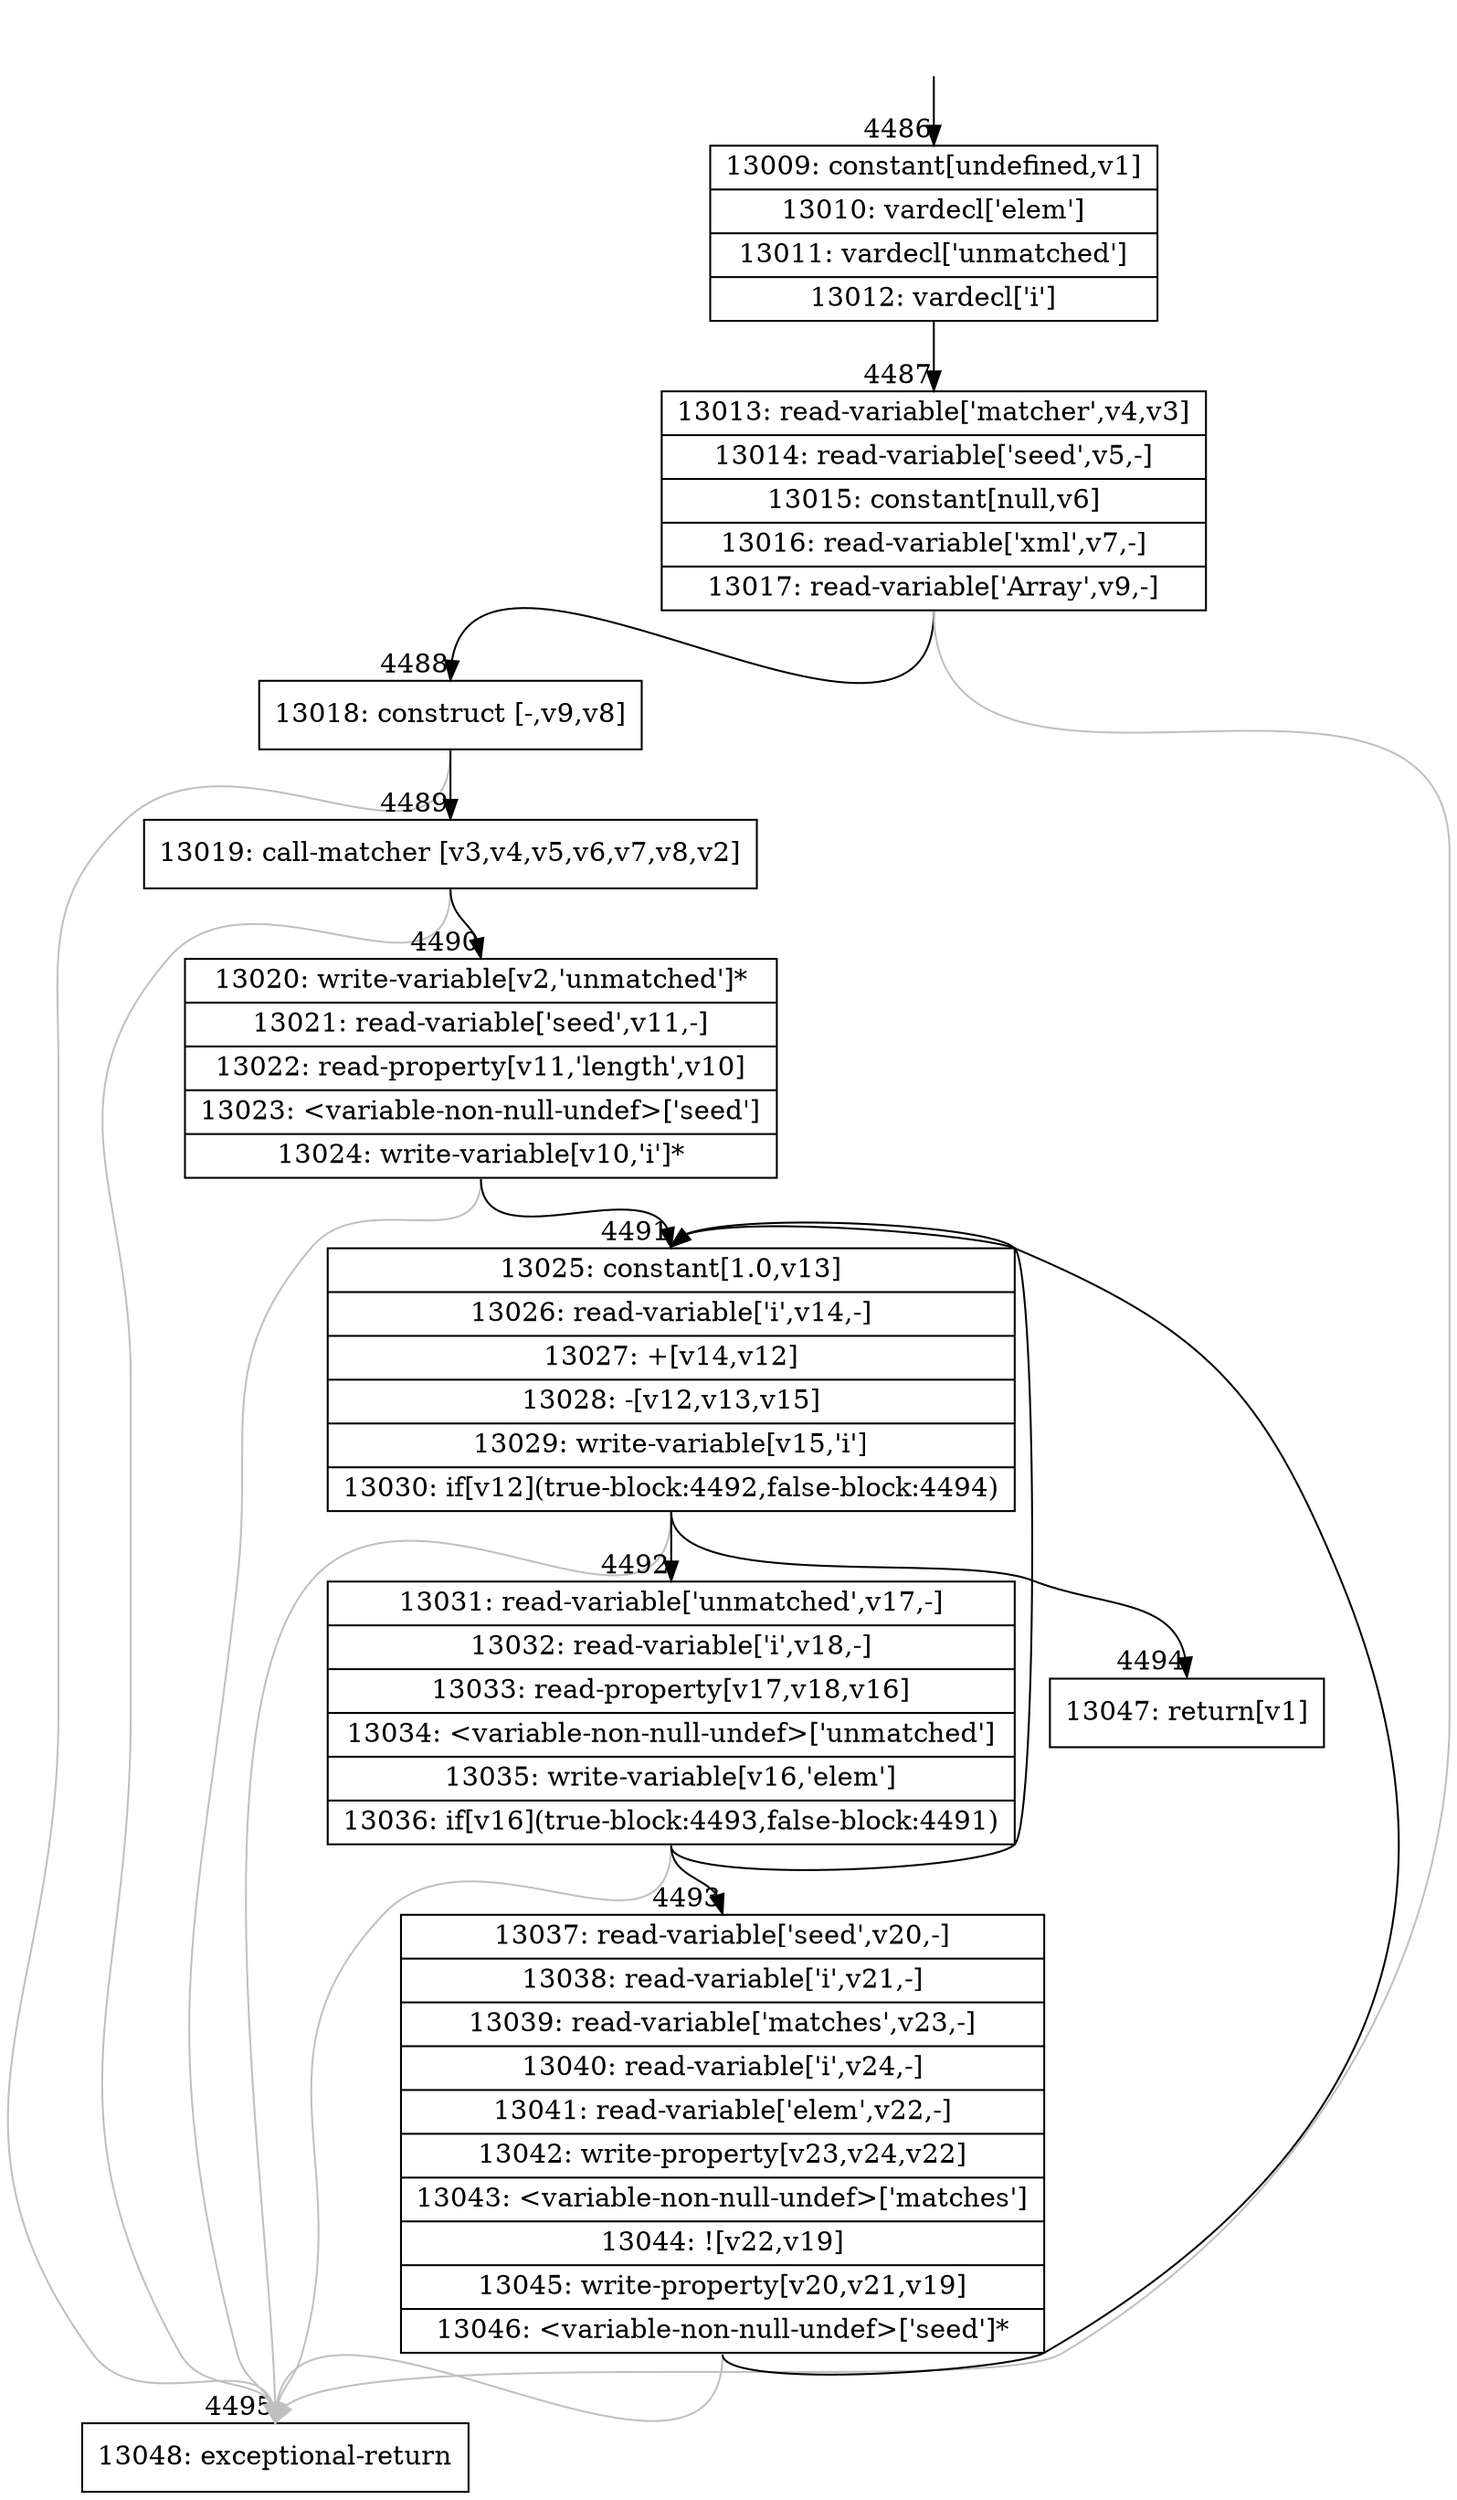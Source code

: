 digraph {
rankdir="TD"
BB_entry290[shape=none,label=""];
BB_entry290 -> BB4486 [tailport=s, headport=n, headlabel="    4486"]
BB4486 [shape=record label="{13009: constant[undefined,v1]|13010: vardecl['elem']|13011: vardecl['unmatched']|13012: vardecl['i']}" ] 
BB4486 -> BB4487 [tailport=s, headport=n, headlabel="      4487"]
BB4487 [shape=record label="{13013: read-variable['matcher',v4,v3]|13014: read-variable['seed',v5,-]|13015: constant[null,v6]|13016: read-variable['xml',v7,-]|13017: read-variable['Array',v9,-]}" ] 
BB4487 -> BB4488 [tailport=s, headport=n, headlabel="      4488"]
BB4487 -> BB4495 [tailport=s, headport=n, color=gray, headlabel="      4495"]
BB4488 [shape=record label="{13018: construct [-,v9,v8]}" ] 
BB4488 -> BB4489 [tailport=s, headport=n, headlabel="      4489"]
BB4488 -> BB4495 [tailport=s, headport=n, color=gray]
BB4489 [shape=record label="{13019: call-matcher [v3,v4,v5,v6,v7,v8,v2]}" ] 
BB4489 -> BB4490 [tailport=s, headport=n, headlabel="      4490"]
BB4489 -> BB4495 [tailport=s, headport=n, color=gray]
BB4490 [shape=record label="{13020: write-variable[v2,'unmatched']*|13021: read-variable['seed',v11,-]|13022: read-property[v11,'length',v10]|13023: \<variable-non-null-undef\>['seed']|13024: write-variable[v10,'i']*}" ] 
BB4490 -> BB4491 [tailport=s, headport=n, headlabel="      4491"]
BB4490 -> BB4495 [tailport=s, headport=n, color=gray]
BB4491 [shape=record label="{13025: constant[1.0,v13]|13026: read-variable['i',v14,-]|13027: +[v14,v12]|13028: -[v12,v13,v15]|13029: write-variable[v15,'i']|13030: if[v12](true-block:4492,false-block:4494)}" ] 
BB4491 -> BB4492 [tailport=s, headport=n, headlabel="      4492"]
BB4491 -> BB4494 [tailport=s, headport=n, headlabel="      4494"]
BB4491 -> BB4495 [tailport=s, headport=n, color=gray]
BB4492 [shape=record label="{13031: read-variable['unmatched',v17,-]|13032: read-variable['i',v18,-]|13033: read-property[v17,v18,v16]|13034: \<variable-non-null-undef\>['unmatched']|13035: write-variable[v16,'elem']|13036: if[v16](true-block:4493,false-block:4491)}" ] 
BB4492 -> BB4493 [tailport=s, headport=n, headlabel="      4493"]
BB4492 -> BB4491 [tailport=s, headport=n]
BB4492 -> BB4495 [tailport=s, headport=n, color=gray]
BB4493 [shape=record label="{13037: read-variable['seed',v20,-]|13038: read-variable['i',v21,-]|13039: read-variable['matches',v23,-]|13040: read-variable['i',v24,-]|13041: read-variable['elem',v22,-]|13042: write-property[v23,v24,v22]|13043: \<variable-non-null-undef\>['matches']|13044: ![v22,v19]|13045: write-property[v20,v21,v19]|13046: \<variable-non-null-undef\>['seed']*}" ] 
BB4493 -> BB4491 [tailport=s, headport=n]
BB4493 -> BB4495 [tailport=s, headport=n, color=gray]
BB4494 [shape=record label="{13047: return[v1]}" ] 
BB4495 [shape=record label="{13048: exceptional-return}" ] 
//#$~ 4826
}
